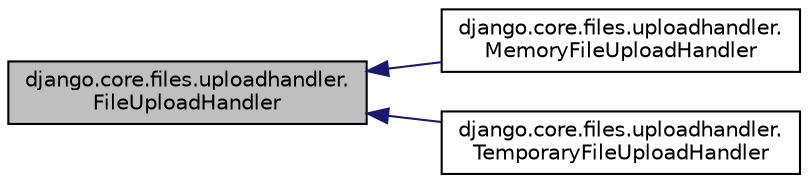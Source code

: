 digraph "django.core.files.uploadhandler.FileUploadHandler"
{
 // LATEX_PDF_SIZE
  edge [fontname="Helvetica",fontsize="10",labelfontname="Helvetica",labelfontsize="10"];
  node [fontname="Helvetica",fontsize="10",shape=record];
  rankdir="LR";
  Node1 [label="django.core.files.uploadhandler.\lFileUploadHandler",height=0.2,width=0.4,color="black", fillcolor="grey75", style="filled", fontcolor="black",tooltip=" "];
  Node1 -> Node2 [dir="back",color="midnightblue",fontsize="10",style="solid",fontname="Helvetica"];
  Node2 [label="django.core.files.uploadhandler.\lMemoryFileUploadHandler",height=0.2,width=0.4,color="black", fillcolor="white", style="filled",URL="$da/da5/classdjango_1_1core_1_1files_1_1uploadhandler_1_1_memory_file_upload_handler.html",tooltip=" "];
  Node1 -> Node3 [dir="back",color="midnightblue",fontsize="10",style="solid",fontname="Helvetica"];
  Node3 [label="django.core.files.uploadhandler.\lTemporaryFileUploadHandler",height=0.2,width=0.4,color="black", fillcolor="white", style="filled",URL="$da/ddd/classdjango_1_1core_1_1files_1_1uploadhandler_1_1_temporary_file_upload_handler.html",tooltip=" "];
}

